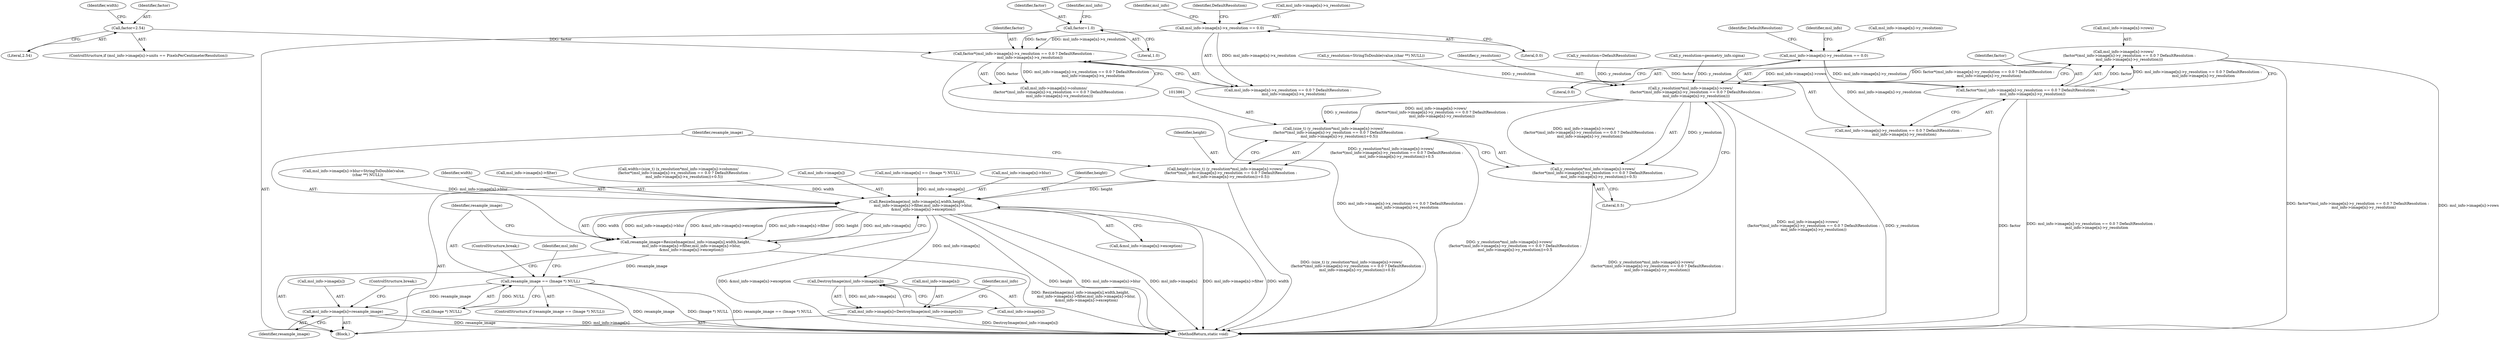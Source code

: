 digraph "0_ImageMagick_56d6e20de489113617cbbddaf41e92600a34db22@array" {
"1013865" [label="(Call,msl_info->image[n]->rows/\n          (factor*(msl_info->image[n]->y_resolution == 0.0 ? DefaultResolution :\n          msl_info->image[n]->y_resolution)))"];
"1013873" [label="(Call,factor*(msl_info->image[n]->y_resolution == 0.0 ? DefaultResolution :\n          msl_info->image[n]->y_resolution))"];
"1013837" [label="(Call,factor*(msl_info->image[n]->x_resolution == 0.0 ? DefaultResolution :\n          msl_info->image[n]->x_resolution))"];
"1013819" [label="(Call,factor=2.54)"];
"1013806" [label="(Call,factor=1.0)"];
"1013840" [label="(Call,msl_info->image[n]->x_resolution == 0.0)"];
"1013876" [label="(Call,msl_info->image[n]->y_resolution == 0.0)"];
"1013863" [label="(Call,y_resolution*msl_info->image[n]->rows/\n          (factor*(msl_info->image[n]->y_resolution == 0.0 ? DefaultResolution :\n          msl_info->image[n]->y_resolution)))"];
"1013860" [label="(Call,(size_t) (y_resolution*msl_info->image[n]->rows/\n          (factor*(msl_info->image[n]->y_resolution == 0.0 ? DefaultResolution :\n          msl_info->image[n]->y_resolution))+0.5))"];
"1013858" [label="(Call,height=(size_t) (y_resolution*msl_info->image[n]->rows/\n          (factor*(msl_info->image[n]->y_resolution == 0.0 ? DefaultResolution :\n          msl_info->image[n]->y_resolution))+0.5))"];
"1013896" [label="(Call,ResizeImage(msl_info->image[n],width,height,\n          msl_info->image[n]->filter,msl_info->image[n]->blur,\n          &msl_info->image[n]->exception))"];
"1013894" [label="(Call,resample_image=ResizeImage(msl_info->image[n],width,height,\n          msl_info->image[n]->filter,msl_info->image[n]->blur,\n          &msl_info->image[n]->exception))"];
"1013927" [label="(Call,resample_image == (Image *) NULL)"];
"1013945" [label="(Call,msl_info->image[n]=resample_image)"];
"1013939" [label="(Call,DestroyImage(msl_info->image[n]))"];
"1013933" [label="(Call,msl_info->image[n]=DestroyImage(msl_info->image[n]))"];
"1013862" [label="(Call,y_resolution*msl_info->image[n]->rows/\n          (factor*(msl_info->image[n]->y_resolution == 0.0 ? DefaultResolution :\n          msl_info->image[n]->y_resolution))+0.5)"];
"1013628" [label="(Call,y_resolution=DefaultResolution)"];
"1013685" [label="(Call,msl_info->image[n]->blur=StringToDouble(value,\n                        (char **) NULL))"];
"1013739" [label="(Call,y_resolution=geometry_info.sigma)"];
"1013918" [label="(Call,&msl_info->image[n]->exception)"];
"1013875" [label="(Call,msl_info->image[n]->y_resolution == 0.0 ? DefaultResolution :\n          msl_info->image[n]->y_resolution)"];
"1013809" [label="(ControlStructure,if (msl_info->image[n]->units == PixelsPerCentimeterResolution))"];
"1013873" [label="(Call,factor*(msl_info->image[n]->y_resolution == 0.0 ? DefaultResolution :\n          msl_info->image[n]->y_resolution))"];
"1013874" [label="(Identifier,factor)"];
"1013902" [label="(Identifier,width)"];
"1013841" [label="(Call,msl_info->image[n]->x_resolution)"];
"1013819" [label="(Call,factor=2.54)"];
"1013945" [label="(Call,msl_info->image[n]=resample_image)"];
"1013823" [label="(Identifier,width)"];
"1013803" [label="(Block,)"];
"1013839" [label="(Call,msl_info->image[n]->x_resolution == 0.0 ? DefaultResolution :\n          msl_info->image[n]->x_resolution)"];
"1013848" [label="(Literal,0.0)"];
"1013893" [label="(Literal,0.5)"];
"1013837" [label="(Call,factor*(msl_info->image[n]->x_resolution == 0.0 ? DefaultResolution :\n          msl_info->image[n]->x_resolution))"];
"1013783" [label="(Call,y_resolution=StringToDouble(value,(char **) NULL))"];
"1013885" [label="(Identifier,DefaultResolution)"];
"1013936" [label="(Identifier,msl_info)"];
"1013946" [label="(Call,msl_info->image[n])"];
"1013859" [label="(Identifier,height)"];
"1013932" [label="(ControlStructure,break;)"];
"1013934" [label="(Call,msl_info->image[n])"];
"1013948" [label="(Identifier,msl_info)"];
"1013929" [label="(Call,(Image *) NULL)"];
"1013926" [label="(ControlStructure,if (resample_image == (Image *) NULL))"];
"1013904" [label="(Call,msl_info->image[n]->filter)"];
"1013806" [label="(Call,factor=1.0)"];
"1013860" [label="(Call,(size_t) (y_resolution*msl_info->image[n]->rows/\n          (factor*(msl_info->image[n]->y_resolution == 0.0 ? DefaultResolution :\n          msl_info->image[n]->y_resolution))+0.5))"];
"1013807" [label="(Identifier,factor)"];
"1013889" [label="(Identifier,msl_info)"];
"1013822" [label="(Call,width=(size_t) (x_resolution*msl_info->image[n]->columns/\n          (factor*(msl_info->image[n]->x_resolution == 0.0 ? DefaultResolution :\n          msl_info->image[n]->x_resolution))+0.5))"];
"1013952" [label="(ControlStructure,break;)"];
"1013895" [label="(Identifier,resample_image)"];
"1013862" [label="(Call,y_resolution*msl_info->image[n]->rows/\n          (factor*(msl_info->image[n]->y_resolution == 0.0 ? DefaultResolution :\n          msl_info->image[n]->y_resolution))+0.5)"];
"1013808" [label="(Literal,1.0)"];
"1013876" [label="(Call,msl_info->image[n]->y_resolution == 0.0)"];
"1013896" [label="(Call,ResizeImage(msl_info->image[n],width,height,\n          msl_info->image[n]->filter,msl_info->image[n]->blur,\n          &msl_info->image[n]->exception))"];
"1013821" [label="(Literal,2.54)"];
"1013840" [label="(Call,msl_info->image[n]->x_resolution == 0.0)"];
"1013933" [label="(Call,msl_info->image[n]=DestroyImage(msl_info->image[n]))"];
"1013864" [label="(Identifier,y_resolution)"];
"1013829" [label="(Call,msl_info->image[n]->columns/\n          (factor*(msl_info->image[n]->x_resolution == 0.0 ? DefaultResolution :\n          msl_info->image[n]->x_resolution)))"];
"1013897" [label="(Call,msl_info->image[n])"];
"1013866" [label="(Call,msl_info->image[n]->rows)"];
"1013877" [label="(Call,msl_info->image[n]->y_resolution)"];
"1013853" [label="(Identifier,msl_info)"];
"1013849" [label="(Identifier,DefaultResolution)"];
"1013951" [label="(Identifier,resample_image)"];
"1013863" [label="(Call,y_resolution*msl_info->image[n]->rows/\n          (factor*(msl_info->image[n]->y_resolution == 0.0 ? DefaultResolution :\n          msl_info->image[n]->y_resolution)))"];
"1013928" [label="(Identifier,resample_image)"];
"1013940" [label="(Call,msl_info->image[n])"];
"1019610" [label="(MethodReturn,static void)"];
"1013601" [label="(Call,msl_info->image[n] == (Image *) NULL)"];
"1013927" [label="(Call,resample_image == (Image *) NULL)"];
"1013894" [label="(Call,resample_image=ResizeImage(msl_info->image[n],width,height,\n          msl_info->image[n]->filter,msl_info->image[n]->blur,\n          &msl_info->image[n]->exception))"];
"1013939" [label="(Call,DestroyImage(msl_info->image[n]))"];
"1013820" [label="(Identifier,factor)"];
"1013838" [label="(Identifier,factor)"];
"1013858" [label="(Call,height=(size_t) (y_resolution*msl_info->image[n]->rows/\n          (factor*(msl_info->image[n]->y_resolution == 0.0 ? DefaultResolution :\n          msl_info->image[n]->y_resolution))+0.5))"];
"1013911" [label="(Call,msl_info->image[n]->blur)"];
"1013814" [label="(Identifier,msl_info)"];
"1013903" [label="(Identifier,height)"];
"1013865" [label="(Call,msl_info->image[n]->rows/\n          (factor*(msl_info->image[n]->y_resolution == 0.0 ? DefaultResolution :\n          msl_info->image[n]->y_resolution)))"];
"1013884" [label="(Literal,0.0)"];
"1013865" -> "1013863"  [label="AST: "];
"1013865" -> "1013873"  [label="CFG: "];
"1013866" -> "1013865"  [label="AST: "];
"1013873" -> "1013865"  [label="AST: "];
"1013863" -> "1013865"  [label="CFG: "];
"1013865" -> "1019610"  [label="DDG: factor*(msl_info->image[n]->y_resolution == 0.0 ? DefaultResolution :\n          msl_info->image[n]->y_resolution)"];
"1013865" -> "1019610"  [label="DDG: msl_info->image[n]->rows"];
"1013865" -> "1013863"  [label="DDG: msl_info->image[n]->rows"];
"1013865" -> "1013863"  [label="DDG: factor*(msl_info->image[n]->y_resolution == 0.0 ? DefaultResolution :\n          msl_info->image[n]->y_resolution)"];
"1013873" -> "1013865"  [label="DDG: factor"];
"1013873" -> "1013865"  [label="DDG: msl_info->image[n]->y_resolution == 0.0 ? DefaultResolution :\n          msl_info->image[n]->y_resolution"];
"1013873" -> "1013875"  [label="CFG: "];
"1013874" -> "1013873"  [label="AST: "];
"1013875" -> "1013873"  [label="AST: "];
"1013873" -> "1019610"  [label="DDG: msl_info->image[n]->y_resolution == 0.0 ? DefaultResolution :\n          msl_info->image[n]->y_resolution"];
"1013873" -> "1019610"  [label="DDG: factor"];
"1013837" -> "1013873"  [label="DDG: factor"];
"1013876" -> "1013873"  [label="DDG: msl_info->image[n]->y_resolution"];
"1013837" -> "1013829"  [label="AST: "];
"1013837" -> "1013839"  [label="CFG: "];
"1013838" -> "1013837"  [label="AST: "];
"1013839" -> "1013837"  [label="AST: "];
"1013829" -> "1013837"  [label="CFG: "];
"1013837" -> "1019610"  [label="DDG: msl_info->image[n]->x_resolution == 0.0 ? DefaultResolution :\n          msl_info->image[n]->x_resolution"];
"1013837" -> "1013829"  [label="DDG: factor"];
"1013837" -> "1013829"  [label="DDG: msl_info->image[n]->x_resolution == 0.0 ? DefaultResolution :\n          msl_info->image[n]->x_resolution"];
"1013819" -> "1013837"  [label="DDG: factor"];
"1013806" -> "1013837"  [label="DDG: factor"];
"1013840" -> "1013837"  [label="DDG: msl_info->image[n]->x_resolution"];
"1013819" -> "1013809"  [label="AST: "];
"1013819" -> "1013821"  [label="CFG: "];
"1013820" -> "1013819"  [label="AST: "];
"1013821" -> "1013819"  [label="AST: "];
"1013823" -> "1013819"  [label="CFG: "];
"1013806" -> "1013803"  [label="AST: "];
"1013806" -> "1013808"  [label="CFG: "];
"1013807" -> "1013806"  [label="AST: "];
"1013808" -> "1013806"  [label="AST: "];
"1013814" -> "1013806"  [label="CFG: "];
"1013840" -> "1013839"  [label="AST: "];
"1013840" -> "1013848"  [label="CFG: "];
"1013841" -> "1013840"  [label="AST: "];
"1013848" -> "1013840"  [label="AST: "];
"1013849" -> "1013840"  [label="CFG: "];
"1013853" -> "1013840"  [label="CFG: "];
"1013840" -> "1013839"  [label="DDG: msl_info->image[n]->x_resolution"];
"1013876" -> "1013875"  [label="AST: "];
"1013876" -> "1013884"  [label="CFG: "];
"1013877" -> "1013876"  [label="AST: "];
"1013884" -> "1013876"  [label="AST: "];
"1013885" -> "1013876"  [label="CFG: "];
"1013889" -> "1013876"  [label="CFG: "];
"1013876" -> "1013875"  [label="DDG: msl_info->image[n]->y_resolution"];
"1013863" -> "1013862"  [label="AST: "];
"1013864" -> "1013863"  [label="AST: "];
"1013893" -> "1013863"  [label="CFG: "];
"1013863" -> "1019610"  [label="DDG: msl_info->image[n]->rows/\n          (factor*(msl_info->image[n]->y_resolution == 0.0 ? DefaultResolution :\n          msl_info->image[n]->y_resolution))"];
"1013863" -> "1019610"  [label="DDG: y_resolution"];
"1013863" -> "1013860"  [label="DDG: y_resolution"];
"1013863" -> "1013860"  [label="DDG: msl_info->image[n]->rows/\n          (factor*(msl_info->image[n]->y_resolution == 0.0 ? DefaultResolution :\n          msl_info->image[n]->y_resolution))"];
"1013863" -> "1013862"  [label="DDG: y_resolution"];
"1013863" -> "1013862"  [label="DDG: msl_info->image[n]->rows/\n          (factor*(msl_info->image[n]->y_resolution == 0.0 ? DefaultResolution :\n          msl_info->image[n]->y_resolution))"];
"1013739" -> "1013863"  [label="DDG: y_resolution"];
"1013783" -> "1013863"  [label="DDG: y_resolution"];
"1013628" -> "1013863"  [label="DDG: y_resolution"];
"1013860" -> "1013858"  [label="AST: "];
"1013860" -> "1013862"  [label="CFG: "];
"1013861" -> "1013860"  [label="AST: "];
"1013862" -> "1013860"  [label="AST: "];
"1013858" -> "1013860"  [label="CFG: "];
"1013860" -> "1019610"  [label="DDG: y_resolution*msl_info->image[n]->rows/\n          (factor*(msl_info->image[n]->y_resolution == 0.0 ? DefaultResolution :\n          msl_info->image[n]->y_resolution))+0.5"];
"1013860" -> "1013858"  [label="DDG: y_resolution*msl_info->image[n]->rows/\n          (factor*(msl_info->image[n]->y_resolution == 0.0 ? DefaultResolution :\n          msl_info->image[n]->y_resolution))+0.5"];
"1013858" -> "1013803"  [label="AST: "];
"1013859" -> "1013858"  [label="AST: "];
"1013895" -> "1013858"  [label="CFG: "];
"1013858" -> "1019610"  [label="DDG: (size_t) (y_resolution*msl_info->image[n]->rows/\n          (factor*(msl_info->image[n]->y_resolution == 0.0 ? DefaultResolution :\n          msl_info->image[n]->y_resolution))+0.5)"];
"1013858" -> "1013896"  [label="DDG: height"];
"1013896" -> "1013894"  [label="AST: "];
"1013896" -> "1013918"  [label="CFG: "];
"1013897" -> "1013896"  [label="AST: "];
"1013902" -> "1013896"  [label="AST: "];
"1013903" -> "1013896"  [label="AST: "];
"1013904" -> "1013896"  [label="AST: "];
"1013911" -> "1013896"  [label="AST: "];
"1013918" -> "1013896"  [label="AST: "];
"1013894" -> "1013896"  [label="CFG: "];
"1013896" -> "1019610"  [label="DDG: msl_info->image[n]->filter"];
"1013896" -> "1019610"  [label="DDG: width"];
"1013896" -> "1019610"  [label="DDG: &msl_info->image[n]->exception"];
"1013896" -> "1019610"  [label="DDG: height"];
"1013896" -> "1019610"  [label="DDG: msl_info->image[n]->blur"];
"1013896" -> "1019610"  [label="DDG: msl_info->image[n]"];
"1013896" -> "1013894"  [label="DDG: width"];
"1013896" -> "1013894"  [label="DDG: msl_info->image[n]->blur"];
"1013896" -> "1013894"  [label="DDG: &msl_info->image[n]->exception"];
"1013896" -> "1013894"  [label="DDG: msl_info->image[n]->filter"];
"1013896" -> "1013894"  [label="DDG: height"];
"1013896" -> "1013894"  [label="DDG: msl_info->image[n]"];
"1013601" -> "1013896"  [label="DDG: msl_info->image[n]"];
"1013822" -> "1013896"  [label="DDG: width"];
"1013685" -> "1013896"  [label="DDG: msl_info->image[n]->blur"];
"1013896" -> "1013939"  [label="DDG: msl_info->image[n]"];
"1013894" -> "1013803"  [label="AST: "];
"1013895" -> "1013894"  [label="AST: "];
"1013928" -> "1013894"  [label="CFG: "];
"1013894" -> "1019610"  [label="DDG: ResizeImage(msl_info->image[n],width,height,\n          msl_info->image[n]->filter,msl_info->image[n]->blur,\n          &msl_info->image[n]->exception)"];
"1013894" -> "1013927"  [label="DDG: resample_image"];
"1013927" -> "1013926"  [label="AST: "];
"1013927" -> "1013929"  [label="CFG: "];
"1013928" -> "1013927"  [label="AST: "];
"1013929" -> "1013927"  [label="AST: "];
"1013932" -> "1013927"  [label="CFG: "];
"1013936" -> "1013927"  [label="CFG: "];
"1013927" -> "1019610"  [label="DDG: (Image *) NULL"];
"1013927" -> "1019610"  [label="DDG: resample_image == (Image *) NULL"];
"1013927" -> "1019610"  [label="DDG: resample_image"];
"1013929" -> "1013927"  [label="DDG: NULL"];
"1013927" -> "1013945"  [label="DDG: resample_image"];
"1013945" -> "1013803"  [label="AST: "];
"1013945" -> "1013951"  [label="CFG: "];
"1013946" -> "1013945"  [label="AST: "];
"1013951" -> "1013945"  [label="AST: "];
"1013952" -> "1013945"  [label="CFG: "];
"1013945" -> "1019610"  [label="DDG: msl_info->image[n]"];
"1013945" -> "1019610"  [label="DDG: resample_image"];
"1013939" -> "1013933"  [label="AST: "];
"1013939" -> "1013940"  [label="CFG: "];
"1013940" -> "1013939"  [label="AST: "];
"1013933" -> "1013939"  [label="CFG: "];
"1013939" -> "1013933"  [label="DDG: msl_info->image[n]"];
"1013933" -> "1013803"  [label="AST: "];
"1013934" -> "1013933"  [label="AST: "];
"1013948" -> "1013933"  [label="CFG: "];
"1013933" -> "1019610"  [label="DDG: DestroyImage(msl_info->image[n])"];
"1013862" -> "1013893"  [label="CFG: "];
"1013893" -> "1013862"  [label="AST: "];
"1013862" -> "1019610"  [label="DDG: y_resolution*msl_info->image[n]->rows/\n          (factor*(msl_info->image[n]->y_resolution == 0.0 ? DefaultResolution :\n          msl_info->image[n]->y_resolution))"];
}
